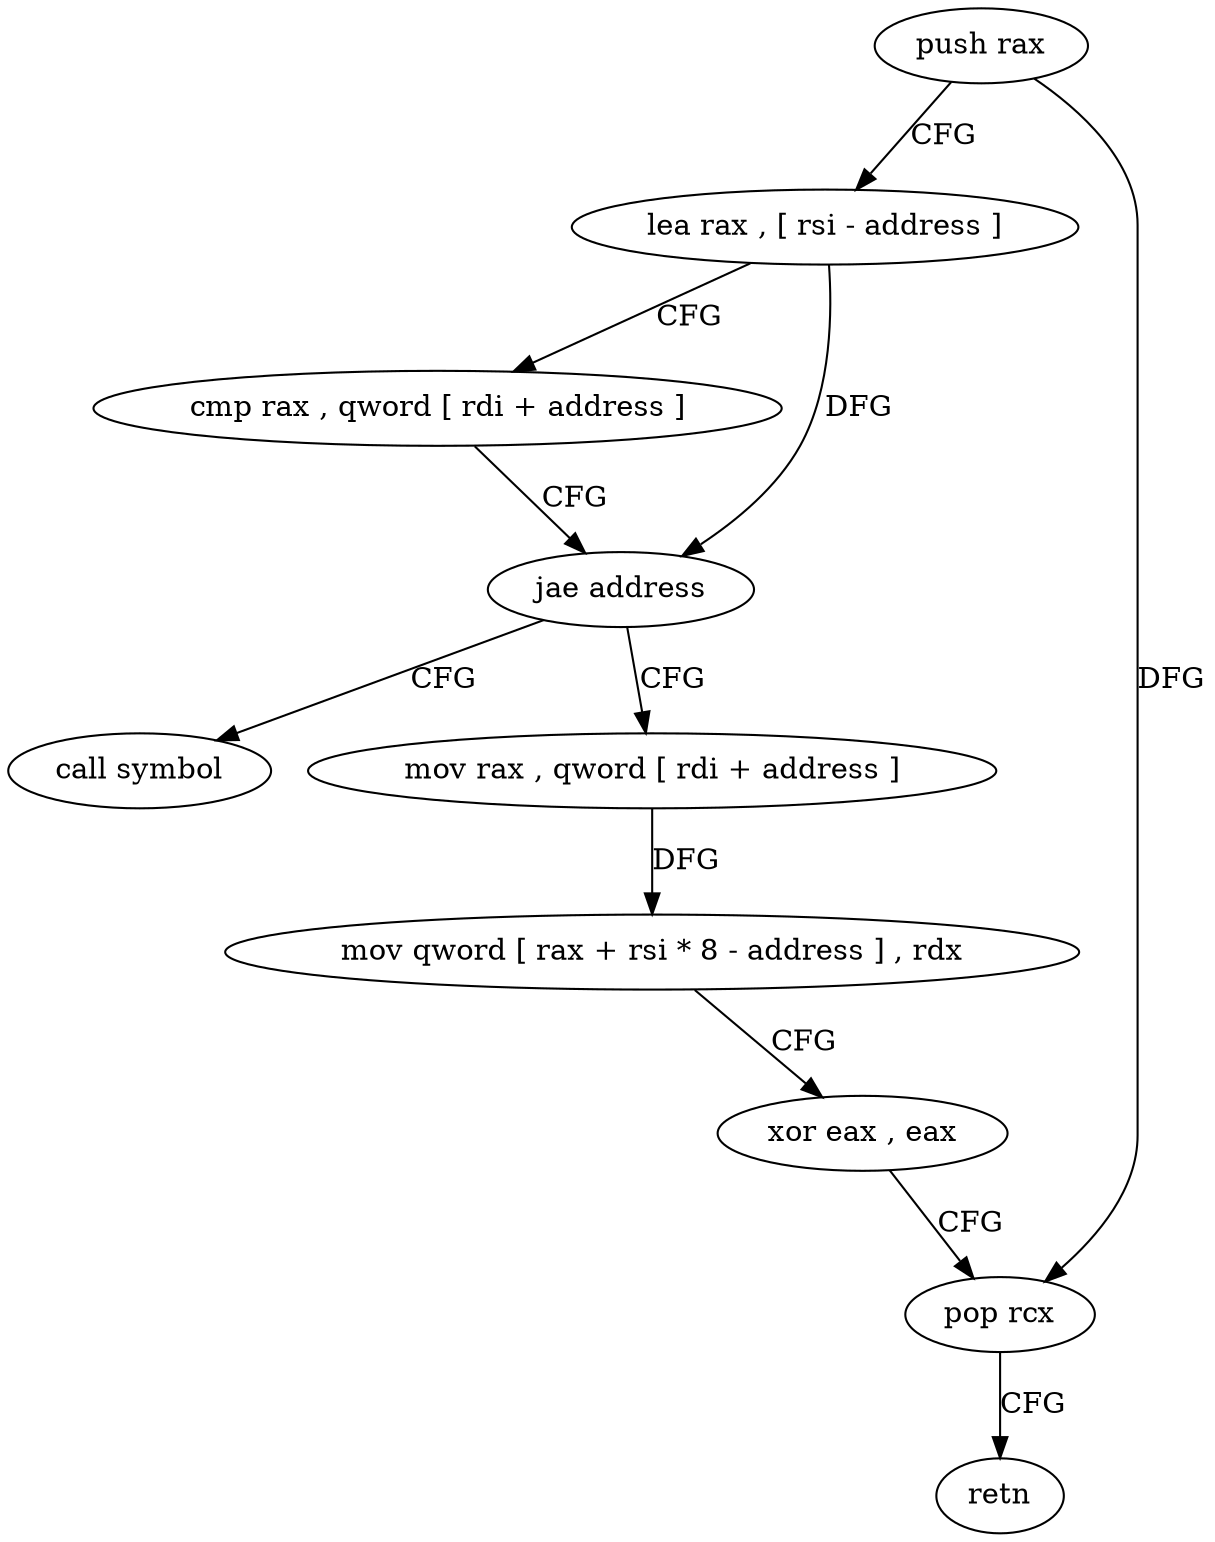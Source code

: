 digraph "func" {
"148688" [label = "push rax" ]
"148689" [label = "lea rax , [ rsi - address ]" ]
"148693" [label = "cmp rax , qword [ rdi + address ]" ]
"148697" [label = "jae address" ]
"148712" [label = "call symbol" ]
"148699" [label = "mov rax , qword [ rdi + address ]" ]
"148703" [label = "mov qword [ rax + rsi * 8 - address ] , rdx" ]
"148708" [label = "xor eax , eax" ]
"148710" [label = "pop rcx" ]
"148711" [label = "retn" ]
"148688" -> "148689" [ label = "CFG" ]
"148688" -> "148710" [ label = "DFG" ]
"148689" -> "148693" [ label = "CFG" ]
"148689" -> "148697" [ label = "DFG" ]
"148693" -> "148697" [ label = "CFG" ]
"148697" -> "148712" [ label = "CFG" ]
"148697" -> "148699" [ label = "CFG" ]
"148699" -> "148703" [ label = "DFG" ]
"148703" -> "148708" [ label = "CFG" ]
"148708" -> "148710" [ label = "CFG" ]
"148710" -> "148711" [ label = "CFG" ]
}
